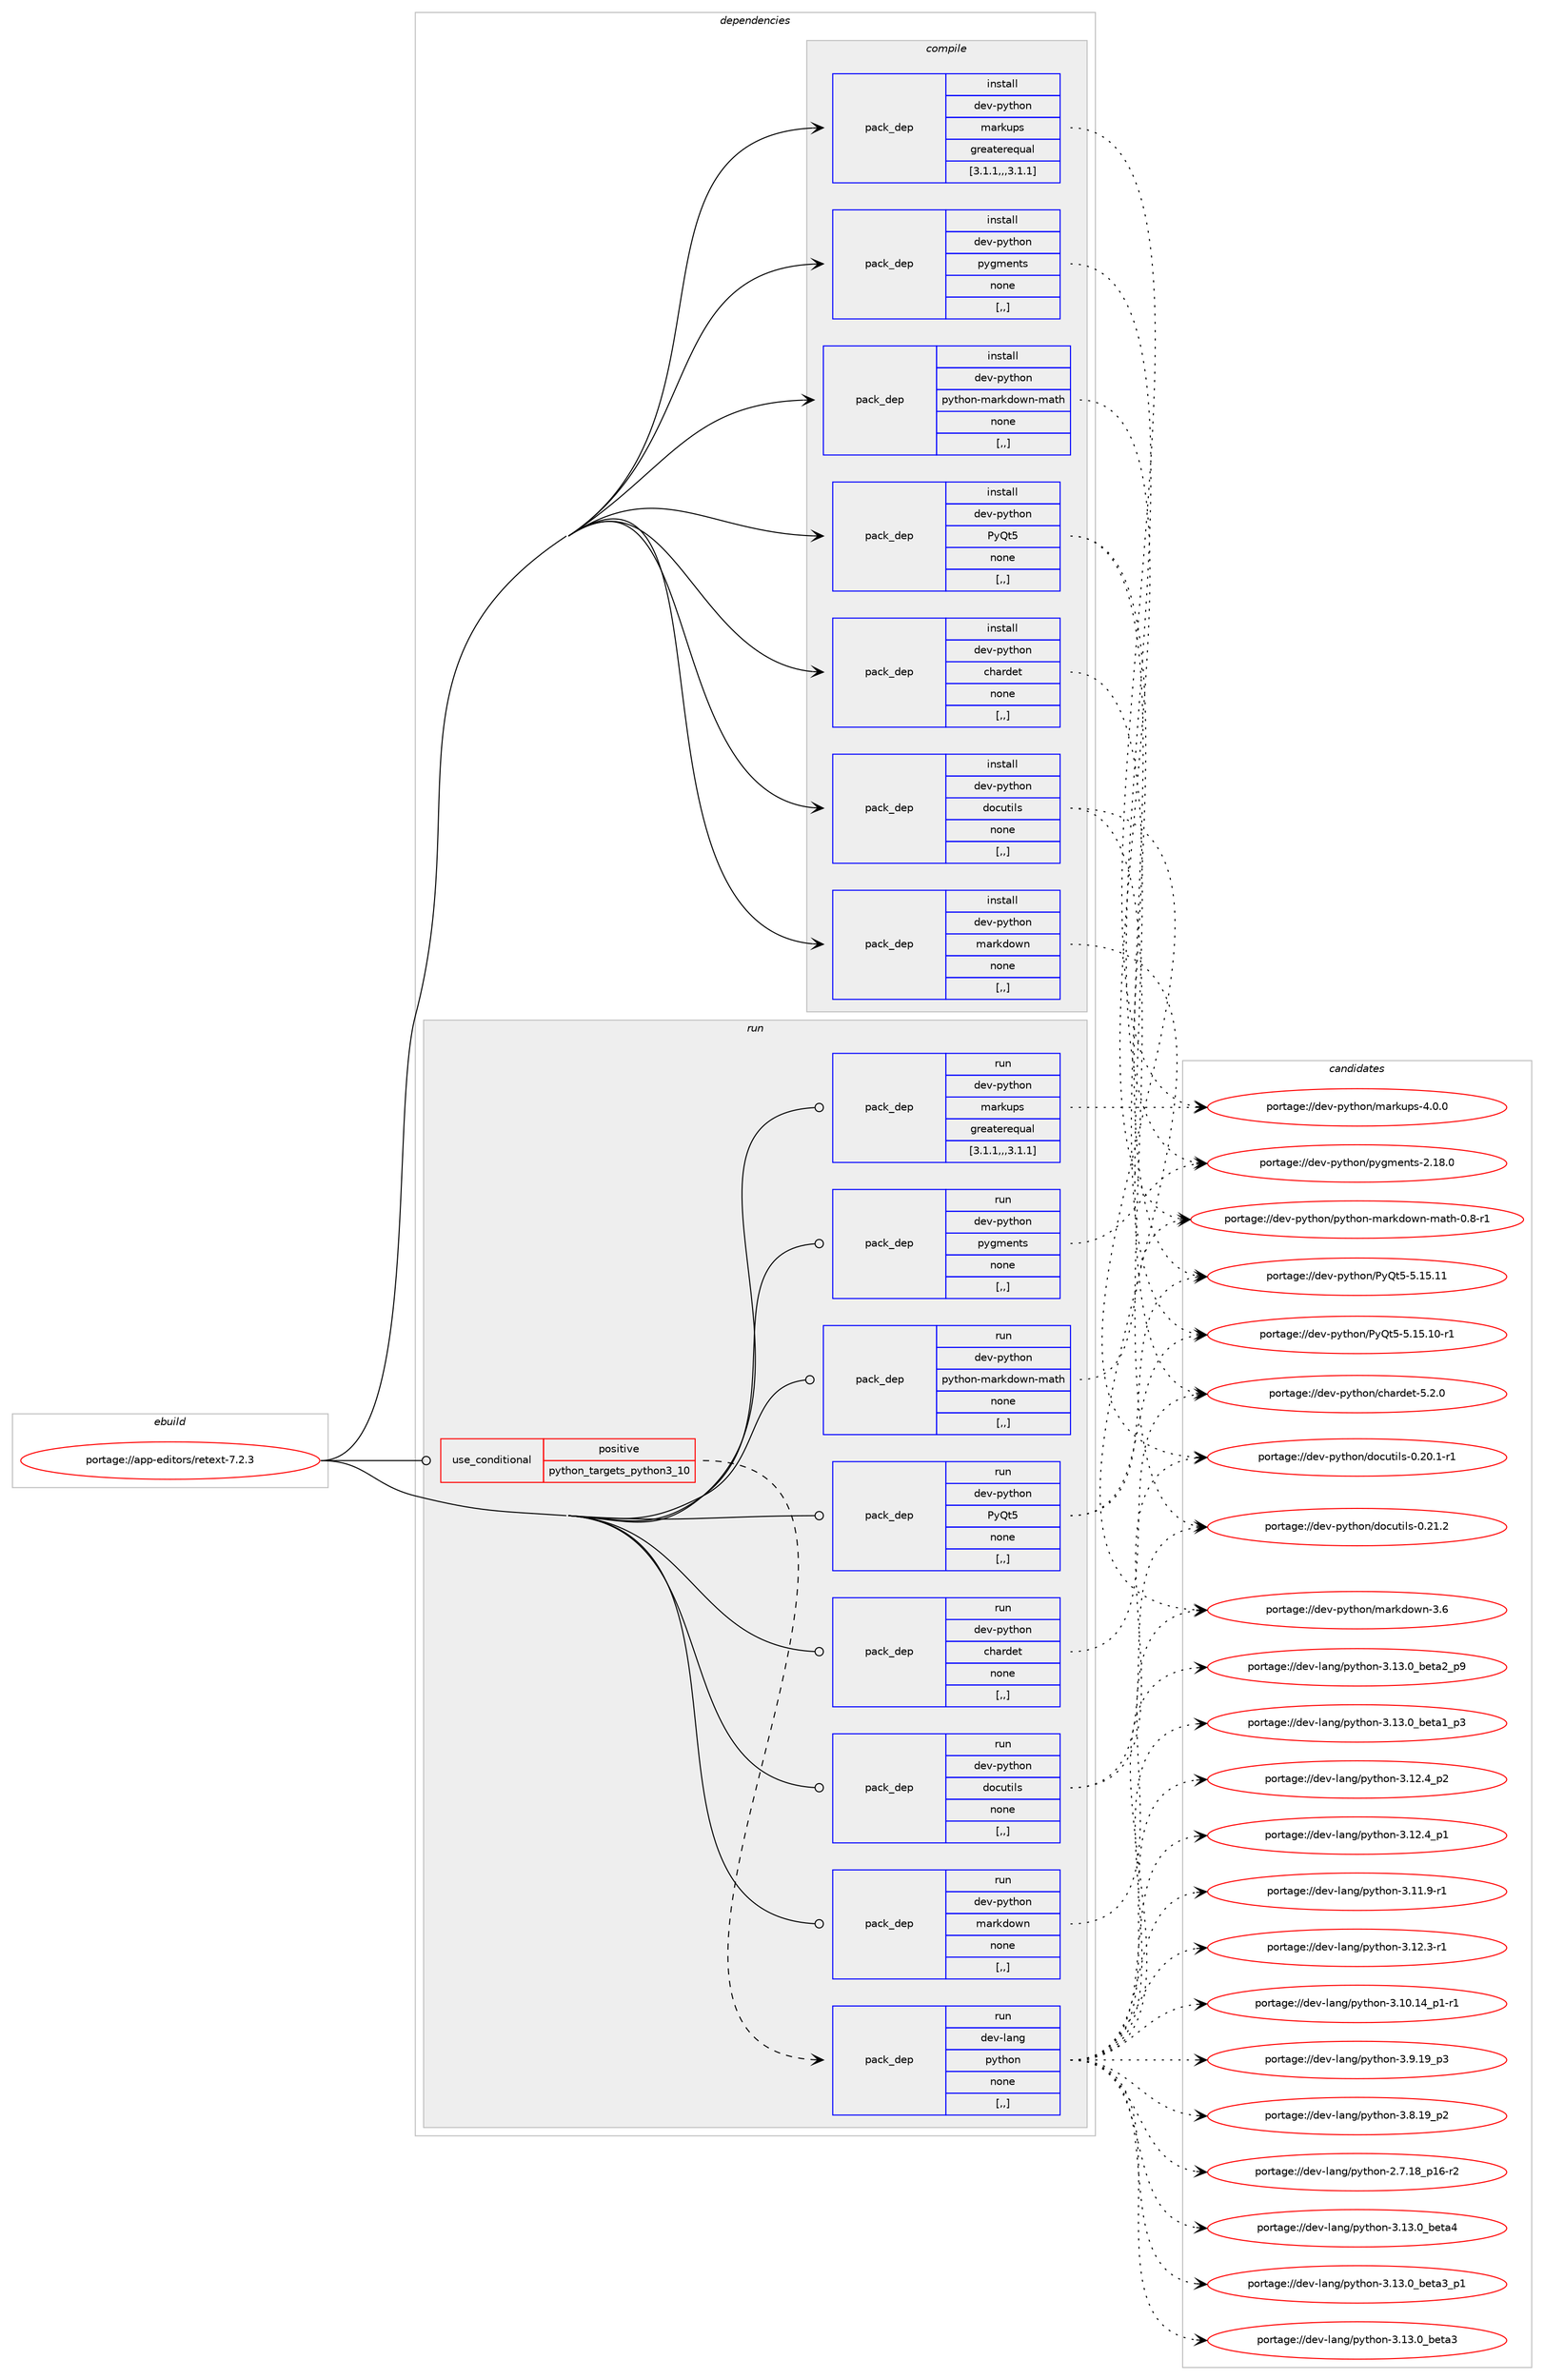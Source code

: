 digraph prolog {

# *************
# Graph options
# *************

newrank=true;
concentrate=true;
compound=true;
graph [rankdir=LR,fontname=Helvetica,fontsize=10,ranksep=1.5];#, ranksep=2.5, nodesep=0.2];
edge  [arrowhead=vee];
node  [fontname=Helvetica,fontsize=10];

# **********
# The ebuild
# **********

subgraph cluster_leftcol {
color=gray;
label=<<i>ebuild</i>>;
id [label="portage://app-editors/retext-7.2.3", color=red, width=4, href="../app-editors/retext-7.2.3.svg"];
}

# ****************
# The dependencies
# ****************

subgraph cluster_midcol {
color=gray;
label=<<i>dependencies</i>>;
subgraph cluster_compile {
fillcolor="#eeeeee";
style=filled;
label=<<i>compile</i>>;
subgraph pack14889 {
dependency20659 [label=<<TABLE BORDER="0" CELLBORDER="1" CELLSPACING="0" CELLPADDING="4" WIDTH="220"><TR><TD ROWSPAN="6" CELLPADDING="30">pack_dep</TD></TR><TR><TD WIDTH="110">install</TD></TR><TR><TD>dev-python</TD></TR><TR><TD>PyQt5</TD></TR><TR><TD>none</TD></TR><TR><TD>[,,]</TD></TR></TABLE>>, shape=none, color=blue];
}
id:e -> dependency20659:w [weight=20,style="solid",arrowhead="vee"];
subgraph pack14890 {
dependency20660 [label=<<TABLE BORDER="0" CELLBORDER="1" CELLSPACING="0" CELLPADDING="4" WIDTH="220"><TR><TD ROWSPAN="6" CELLPADDING="30">pack_dep</TD></TR><TR><TD WIDTH="110">install</TD></TR><TR><TD>dev-python</TD></TR><TR><TD>chardet</TD></TR><TR><TD>none</TD></TR><TR><TD>[,,]</TD></TR></TABLE>>, shape=none, color=blue];
}
id:e -> dependency20660:w [weight=20,style="solid",arrowhead="vee"];
subgraph pack14891 {
dependency20661 [label=<<TABLE BORDER="0" CELLBORDER="1" CELLSPACING="0" CELLPADDING="4" WIDTH="220"><TR><TD ROWSPAN="6" CELLPADDING="30">pack_dep</TD></TR><TR><TD WIDTH="110">install</TD></TR><TR><TD>dev-python</TD></TR><TR><TD>docutils</TD></TR><TR><TD>none</TD></TR><TR><TD>[,,]</TD></TR></TABLE>>, shape=none, color=blue];
}
id:e -> dependency20661:w [weight=20,style="solid",arrowhead="vee"];
subgraph pack14892 {
dependency20662 [label=<<TABLE BORDER="0" CELLBORDER="1" CELLSPACING="0" CELLPADDING="4" WIDTH="220"><TR><TD ROWSPAN="6" CELLPADDING="30">pack_dep</TD></TR><TR><TD WIDTH="110">install</TD></TR><TR><TD>dev-python</TD></TR><TR><TD>markdown</TD></TR><TR><TD>none</TD></TR><TR><TD>[,,]</TD></TR></TABLE>>, shape=none, color=blue];
}
id:e -> dependency20662:w [weight=20,style="solid",arrowhead="vee"];
subgraph pack14893 {
dependency20663 [label=<<TABLE BORDER="0" CELLBORDER="1" CELLSPACING="0" CELLPADDING="4" WIDTH="220"><TR><TD ROWSPAN="6" CELLPADDING="30">pack_dep</TD></TR><TR><TD WIDTH="110">install</TD></TR><TR><TD>dev-python</TD></TR><TR><TD>markups</TD></TR><TR><TD>greaterequal</TD></TR><TR><TD>[3.1.1,,,3.1.1]</TD></TR></TABLE>>, shape=none, color=blue];
}
id:e -> dependency20663:w [weight=20,style="solid",arrowhead="vee"];
subgraph pack14894 {
dependency20664 [label=<<TABLE BORDER="0" CELLBORDER="1" CELLSPACING="0" CELLPADDING="4" WIDTH="220"><TR><TD ROWSPAN="6" CELLPADDING="30">pack_dep</TD></TR><TR><TD WIDTH="110">install</TD></TR><TR><TD>dev-python</TD></TR><TR><TD>pygments</TD></TR><TR><TD>none</TD></TR><TR><TD>[,,]</TD></TR></TABLE>>, shape=none, color=blue];
}
id:e -> dependency20664:w [weight=20,style="solid",arrowhead="vee"];
subgraph pack14895 {
dependency20665 [label=<<TABLE BORDER="0" CELLBORDER="1" CELLSPACING="0" CELLPADDING="4" WIDTH="220"><TR><TD ROWSPAN="6" CELLPADDING="30">pack_dep</TD></TR><TR><TD WIDTH="110">install</TD></TR><TR><TD>dev-python</TD></TR><TR><TD>python-markdown-math</TD></TR><TR><TD>none</TD></TR><TR><TD>[,,]</TD></TR></TABLE>>, shape=none, color=blue];
}
id:e -> dependency20665:w [weight=20,style="solid",arrowhead="vee"];
}
subgraph cluster_compileandrun {
fillcolor="#eeeeee";
style=filled;
label=<<i>compile and run</i>>;
}
subgraph cluster_run {
fillcolor="#eeeeee";
style=filled;
label=<<i>run</i>>;
subgraph cond5643 {
dependency20666 [label=<<TABLE BORDER="0" CELLBORDER="1" CELLSPACING="0" CELLPADDING="4"><TR><TD ROWSPAN="3" CELLPADDING="10">use_conditional</TD></TR><TR><TD>positive</TD></TR><TR><TD>python_targets_python3_10</TD></TR></TABLE>>, shape=none, color=red];
subgraph pack14896 {
dependency20667 [label=<<TABLE BORDER="0" CELLBORDER="1" CELLSPACING="0" CELLPADDING="4" WIDTH="220"><TR><TD ROWSPAN="6" CELLPADDING="30">pack_dep</TD></TR><TR><TD WIDTH="110">run</TD></TR><TR><TD>dev-lang</TD></TR><TR><TD>python</TD></TR><TR><TD>none</TD></TR><TR><TD>[,,]</TD></TR></TABLE>>, shape=none, color=blue];
}
dependency20666:e -> dependency20667:w [weight=20,style="dashed",arrowhead="vee"];
}
id:e -> dependency20666:w [weight=20,style="solid",arrowhead="odot"];
subgraph pack14897 {
dependency20668 [label=<<TABLE BORDER="0" CELLBORDER="1" CELLSPACING="0" CELLPADDING="4" WIDTH="220"><TR><TD ROWSPAN="6" CELLPADDING="30">pack_dep</TD></TR><TR><TD WIDTH="110">run</TD></TR><TR><TD>dev-python</TD></TR><TR><TD>PyQt5</TD></TR><TR><TD>none</TD></TR><TR><TD>[,,]</TD></TR></TABLE>>, shape=none, color=blue];
}
id:e -> dependency20668:w [weight=20,style="solid",arrowhead="odot"];
subgraph pack14898 {
dependency20669 [label=<<TABLE BORDER="0" CELLBORDER="1" CELLSPACING="0" CELLPADDING="4" WIDTH="220"><TR><TD ROWSPAN="6" CELLPADDING="30">pack_dep</TD></TR><TR><TD WIDTH="110">run</TD></TR><TR><TD>dev-python</TD></TR><TR><TD>chardet</TD></TR><TR><TD>none</TD></TR><TR><TD>[,,]</TD></TR></TABLE>>, shape=none, color=blue];
}
id:e -> dependency20669:w [weight=20,style="solid",arrowhead="odot"];
subgraph pack14899 {
dependency20670 [label=<<TABLE BORDER="0" CELLBORDER="1" CELLSPACING="0" CELLPADDING="4" WIDTH="220"><TR><TD ROWSPAN="6" CELLPADDING="30">pack_dep</TD></TR><TR><TD WIDTH="110">run</TD></TR><TR><TD>dev-python</TD></TR><TR><TD>docutils</TD></TR><TR><TD>none</TD></TR><TR><TD>[,,]</TD></TR></TABLE>>, shape=none, color=blue];
}
id:e -> dependency20670:w [weight=20,style="solid",arrowhead="odot"];
subgraph pack14900 {
dependency20671 [label=<<TABLE BORDER="0" CELLBORDER="1" CELLSPACING="0" CELLPADDING="4" WIDTH="220"><TR><TD ROWSPAN="6" CELLPADDING="30">pack_dep</TD></TR><TR><TD WIDTH="110">run</TD></TR><TR><TD>dev-python</TD></TR><TR><TD>markdown</TD></TR><TR><TD>none</TD></TR><TR><TD>[,,]</TD></TR></TABLE>>, shape=none, color=blue];
}
id:e -> dependency20671:w [weight=20,style="solid",arrowhead="odot"];
subgraph pack14901 {
dependency20672 [label=<<TABLE BORDER="0" CELLBORDER="1" CELLSPACING="0" CELLPADDING="4" WIDTH="220"><TR><TD ROWSPAN="6" CELLPADDING="30">pack_dep</TD></TR><TR><TD WIDTH="110">run</TD></TR><TR><TD>dev-python</TD></TR><TR><TD>markups</TD></TR><TR><TD>greaterequal</TD></TR><TR><TD>[3.1.1,,,3.1.1]</TD></TR></TABLE>>, shape=none, color=blue];
}
id:e -> dependency20672:w [weight=20,style="solid",arrowhead="odot"];
subgraph pack14902 {
dependency20673 [label=<<TABLE BORDER="0" CELLBORDER="1" CELLSPACING="0" CELLPADDING="4" WIDTH="220"><TR><TD ROWSPAN="6" CELLPADDING="30">pack_dep</TD></TR><TR><TD WIDTH="110">run</TD></TR><TR><TD>dev-python</TD></TR><TR><TD>pygments</TD></TR><TR><TD>none</TD></TR><TR><TD>[,,]</TD></TR></TABLE>>, shape=none, color=blue];
}
id:e -> dependency20673:w [weight=20,style="solid",arrowhead="odot"];
subgraph pack14903 {
dependency20674 [label=<<TABLE BORDER="0" CELLBORDER="1" CELLSPACING="0" CELLPADDING="4" WIDTH="220"><TR><TD ROWSPAN="6" CELLPADDING="30">pack_dep</TD></TR><TR><TD WIDTH="110">run</TD></TR><TR><TD>dev-python</TD></TR><TR><TD>python-markdown-math</TD></TR><TR><TD>none</TD></TR><TR><TD>[,,]</TD></TR></TABLE>>, shape=none, color=blue];
}
id:e -> dependency20674:w [weight=20,style="solid",arrowhead="odot"];
}
}

# **************
# The candidates
# **************

subgraph cluster_choices {
rank=same;
color=gray;
label=<<i>candidates</i>>;

subgraph choice14889 {
color=black;
nodesep=1;
choice10010111845112121116104111110478012181116534553464953464949 [label="portage://dev-python/PyQt5-5.15.11", color=red, width=4,href="../dev-python/PyQt5-5.15.11.svg"];
choice100101118451121211161041111104780121811165345534649534649484511449 [label="portage://dev-python/PyQt5-5.15.10-r1", color=red, width=4,href="../dev-python/PyQt5-5.15.10-r1.svg"];
dependency20659:e -> choice10010111845112121116104111110478012181116534553464953464949:w [style=dotted,weight="100"];
dependency20659:e -> choice100101118451121211161041111104780121811165345534649534649484511449:w [style=dotted,weight="100"];
}
subgraph choice14890 {
color=black;
nodesep=1;
choice10010111845112121116104111110479910497114100101116455346504648 [label="portage://dev-python/chardet-5.2.0", color=red, width=4,href="../dev-python/chardet-5.2.0.svg"];
dependency20660:e -> choice10010111845112121116104111110479910497114100101116455346504648:w [style=dotted,weight="100"];
}
subgraph choice14891 {
color=black;
nodesep=1;
choice10010111845112121116104111110471001119911711610510811545484650494650 [label="portage://dev-python/docutils-0.21.2", color=red, width=4,href="../dev-python/docutils-0.21.2.svg"];
choice100101118451121211161041111104710011199117116105108115454846504846494511449 [label="portage://dev-python/docutils-0.20.1-r1", color=red, width=4,href="../dev-python/docutils-0.20.1-r1.svg"];
dependency20661:e -> choice10010111845112121116104111110471001119911711610510811545484650494650:w [style=dotted,weight="100"];
dependency20661:e -> choice100101118451121211161041111104710011199117116105108115454846504846494511449:w [style=dotted,weight="100"];
}
subgraph choice14892 {
color=black;
nodesep=1;
choice10010111845112121116104111110471099711410710011111911045514654 [label="portage://dev-python/markdown-3.6", color=red, width=4,href="../dev-python/markdown-3.6.svg"];
dependency20662:e -> choice10010111845112121116104111110471099711410710011111911045514654:w [style=dotted,weight="100"];
}
subgraph choice14893 {
color=black;
nodesep=1;
choice100101118451121211161041111104710997114107117112115455246484648 [label="portage://dev-python/markups-4.0.0", color=red, width=4,href="../dev-python/markups-4.0.0.svg"];
dependency20663:e -> choice100101118451121211161041111104710997114107117112115455246484648:w [style=dotted,weight="100"];
}
subgraph choice14894 {
color=black;
nodesep=1;
choice100101118451121211161041111104711212110310910111011611545504649564648 [label="portage://dev-python/pygments-2.18.0", color=red, width=4,href="../dev-python/pygments-2.18.0.svg"];
dependency20664:e -> choice100101118451121211161041111104711212110310910111011611545504649564648:w [style=dotted,weight="100"];
}
subgraph choice14895 {
color=black;
nodesep=1;
choice100101118451121211161041111104711212111610411111045109971141071001111191104510997116104454846564511449 [label="portage://dev-python/python-markdown-math-0.8-r1", color=red, width=4,href="../dev-python/python-markdown-math-0.8-r1.svg"];
dependency20665:e -> choice100101118451121211161041111104711212111610411111045109971141071001111191104510997116104454846564511449:w [style=dotted,weight="100"];
}
subgraph choice14896 {
color=black;
nodesep=1;
choice1001011184510897110103471121211161041111104551464951464895981011169752 [label="portage://dev-lang/python-3.13.0_beta4", color=red, width=4,href="../dev-lang/python-3.13.0_beta4.svg"];
choice10010111845108971101034711212111610411111045514649514648959810111697519511249 [label="portage://dev-lang/python-3.13.0_beta3_p1", color=red, width=4,href="../dev-lang/python-3.13.0_beta3_p1.svg"];
choice1001011184510897110103471121211161041111104551464951464895981011169751 [label="portage://dev-lang/python-3.13.0_beta3", color=red, width=4,href="../dev-lang/python-3.13.0_beta3.svg"];
choice10010111845108971101034711212111610411111045514649514648959810111697509511257 [label="portage://dev-lang/python-3.13.0_beta2_p9", color=red, width=4,href="../dev-lang/python-3.13.0_beta2_p9.svg"];
choice10010111845108971101034711212111610411111045514649514648959810111697499511251 [label="portage://dev-lang/python-3.13.0_beta1_p3", color=red, width=4,href="../dev-lang/python-3.13.0_beta1_p3.svg"];
choice100101118451089711010347112121116104111110455146495046529511250 [label="portage://dev-lang/python-3.12.4_p2", color=red, width=4,href="../dev-lang/python-3.12.4_p2.svg"];
choice100101118451089711010347112121116104111110455146495046529511249 [label="portage://dev-lang/python-3.12.4_p1", color=red, width=4,href="../dev-lang/python-3.12.4_p1.svg"];
choice100101118451089711010347112121116104111110455146495046514511449 [label="portage://dev-lang/python-3.12.3-r1", color=red, width=4,href="../dev-lang/python-3.12.3-r1.svg"];
choice100101118451089711010347112121116104111110455146494946574511449 [label="portage://dev-lang/python-3.11.9-r1", color=red, width=4,href="../dev-lang/python-3.11.9-r1.svg"];
choice100101118451089711010347112121116104111110455146494846495295112494511449 [label="portage://dev-lang/python-3.10.14_p1-r1", color=red, width=4,href="../dev-lang/python-3.10.14_p1-r1.svg"];
choice100101118451089711010347112121116104111110455146574649579511251 [label="portage://dev-lang/python-3.9.19_p3", color=red, width=4,href="../dev-lang/python-3.9.19_p3.svg"];
choice100101118451089711010347112121116104111110455146564649579511250 [label="portage://dev-lang/python-3.8.19_p2", color=red, width=4,href="../dev-lang/python-3.8.19_p2.svg"];
choice100101118451089711010347112121116104111110455046554649569511249544511450 [label="portage://dev-lang/python-2.7.18_p16-r2", color=red, width=4,href="../dev-lang/python-2.7.18_p16-r2.svg"];
dependency20667:e -> choice1001011184510897110103471121211161041111104551464951464895981011169752:w [style=dotted,weight="100"];
dependency20667:e -> choice10010111845108971101034711212111610411111045514649514648959810111697519511249:w [style=dotted,weight="100"];
dependency20667:e -> choice1001011184510897110103471121211161041111104551464951464895981011169751:w [style=dotted,weight="100"];
dependency20667:e -> choice10010111845108971101034711212111610411111045514649514648959810111697509511257:w [style=dotted,weight="100"];
dependency20667:e -> choice10010111845108971101034711212111610411111045514649514648959810111697499511251:w [style=dotted,weight="100"];
dependency20667:e -> choice100101118451089711010347112121116104111110455146495046529511250:w [style=dotted,weight="100"];
dependency20667:e -> choice100101118451089711010347112121116104111110455146495046529511249:w [style=dotted,weight="100"];
dependency20667:e -> choice100101118451089711010347112121116104111110455146495046514511449:w [style=dotted,weight="100"];
dependency20667:e -> choice100101118451089711010347112121116104111110455146494946574511449:w [style=dotted,weight="100"];
dependency20667:e -> choice100101118451089711010347112121116104111110455146494846495295112494511449:w [style=dotted,weight="100"];
dependency20667:e -> choice100101118451089711010347112121116104111110455146574649579511251:w [style=dotted,weight="100"];
dependency20667:e -> choice100101118451089711010347112121116104111110455146564649579511250:w [style=dotted,weight="100"];
dependency20667:e -> choice100101118451089711010347112121116104111110455046554649569511249544511450:w [style=dotted,weight="100"];
}
subgraph choice14897 {
color=black;
nodesep=1;
choice10010111845112121116104111110478012181116534553464953464949 [label="portage://dev-python/PyQt5-5.15.11", color=red, width=4,href="../dev-python/PyQt5-5.15.11.svg"];
choice100101118451121211161041111104780121811165345534649534649484511449 [label="portage://dev-python/PyQt5-5.15.10-r1", color=red, width=4,href="../dev-python/PyQt5-5.15.10-r1.svg"];
dependency20668:e -> choice10010111845112121116104111110478012181116534553464953464949:w [style=dotted,weight="100"];
dependency20668:e -> choice100101118451121211161041111104780121811165345534649534649484511449:w [style=dotted,weight="100"];
}
subgraph choice14898 {
color=black;
nodesep=1;
choice10010111845112121116104111110479910497114100101116455346504648 [label="portage://dev-python/chardet-5.2.0", color=red, width=4,href="../dev-python/chardet-5.2.0.svg"];
dependency20669:e -> choice10010111845112121116104111110479910497114100101116455346504648:w [style=dotted,weight="100"];
}
subgraph choice14899 {
color=black;
nodesep=1;
choice10010111845112121116104111110471001119911711610510811545484650494650 [label="portage://dev-python/docutils-0.21.2", color=red, width=4,href="../dev-python/docutils-0.21.2.svg"];
choice100101118451121211161041111104710011199117116105108115454846504846494511449 [label="portage://dev-python/docutils-0.20.1-r1", color=red, width=4,href="../dev-python/docutils-0.20.1-r1.svg"];
dependency20670:e -> choice10010111845112121116104111110471001119911711610510811545484650494650:w [style=dotted,weight="100"];
dependency20670:e -> choice100101118451121211161041111104710011199117116105108115454846504846494511449:w [style=dotted,weight="100"];
}
subgraph choice14900 {
color=black;
nodesep=1;
choice10010111845112121116104111110471099711410710011111911045514654 [label="portage://dev-python/markdown-3.6", color=red, width=4,href="../dev-python/markdown-3.6.svg"];
dependency20671:e -> choice10010111845112121116104111110471099711410710011111911045514654:w [style=dotted,weight="100"];
}
subgraph choice14901 {
color=black;
nodesep=1;
choice100101118451121211161041111104710997114107117112115455246484648 [label="portage://dev-python/markups-4.0.0", color=red, width=4,href="../dev-python/markups-4.0.0.svg"];
dependency20672:e -> choice100101118451121211161041111104710997114107117112115455246484648:w [style=dotted,weight="100"];
}
subgraph choice14902 {
color=black;
nodesep=1;
choice100101118451121211161041111104711212110310910111011611545504649564648 [label="portage://dev-python/pygments-2.18.0", color=red, width=4,href="../dev-python/pygments-2.18.0.svg"];
dependency20673:e -> choice100101118451121211161041111104711212110310910111011611545504649564648:w [style=dotted,weight="100"];
}
subgraph choice14903 {
color=black;
nodesep=1;
choice100101118451121211161041111104711212111610411111045109971141071001111191104510997116104454846564511449 [label="portage://dev-python/python-markdown-math-0.8-r1", color=red, width=4,href="../dev-python/python-markdown-math-0.8-r1.svg"];
dependency20674:e -> choice100101118451121211161041111104711212111610411111045109971141071001111191104510997116104454846564511449:w [style=dotted,weight="100"];
}
}

}
